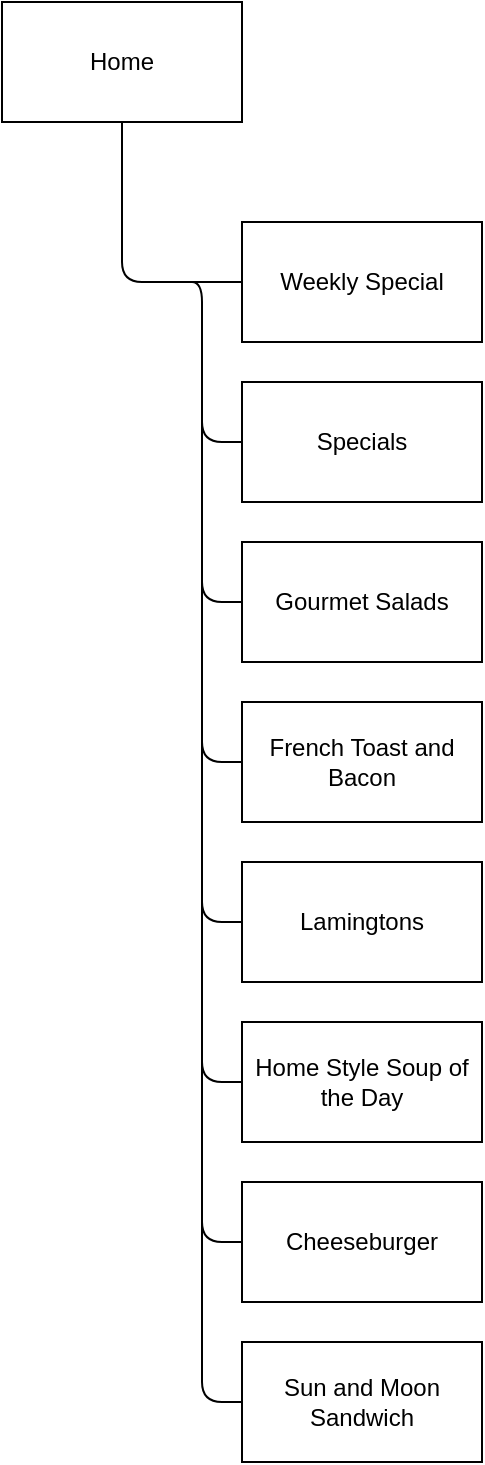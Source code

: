 <mxfile version="14.5.6" type="device"><diagram id="C5RBs43oDa-KdzZeNtuy" name="Page-1"><mxGraphModel dx="1780" dy="620" grid="1" gridSize="10" guides="1" tooltips="1" connect="1" arrows="1" fold="1" page="1" pageScale="1" pageWidth="827" pageHeight="1169" math="0" shadow="0"><root><mxCell id="WIyWlLk6GJQsqaUBKTNV-0"/><mxCell id="WIyWlLk6GJQsqaUBKTNV-1" parent="WIyWlLk6GJQsqaUBKTNV-0"/><mxCell id="7hMIAYupJgHtG9pJNR5O-0" value="Home" style="rounded=0;whiteSpace=wrap;html=1;" parent="WIyWlLk6GJQsqaUBKTNV-1" vertex="1"><mxGeometry x="320" y="60" width="120" height="60" as="geometry"/></mxCell><mxCell id="7hMIAYupJgHtG9pJNR5O-1" value="Weekly Special" style="rounded=0;whiteSpace=wrap;html=1;" parent="WIyWlLk6GJQsqaUBKTNV-1" vertex="1"><mxGeometry x="440" y="170" width="120" height="60" as="geometry"/></mxCell><mxCell id="7hMIAYupJgHtG9pJNR5O-5" value="Gourmet Salads" style="rounded=0;whiteSpace=wrap;html=1;" parent="WIyWlLk6GJQsqaUBKTNV-1" vertex="1"><mxGeometry x="440" y="330" width="120" height="60" as="geometry"/></mxCell><mxCell id="7hMIAYupJgHtG9pJNR5O-6" value="Lamingtons" style="rounded=0;whiteSpace=wrap;html=1;" parent="WIyWlLk6GJQsqaUBKTNV-1" vertex="1"><mxGeometry x="440" y="490" width="120" height="60" as="geometry"/></mxCell><mxCell id="7hMIAYupJgHtG9pJNR5O-7" value="French Toast and Bacon" style="rounded=0;whiteSpace=wrap;html=1;" parent="WIyWlLk6GJQsqaUBKTNV-1" vertex="1"><mxGeometry x="440" y="410" width="120" height="60" as="geometry"/></mxCell><mxCell id="7hMIAYupJgHtG9pJNR5O-8" value="Home Style Soup of the Day" style="rounded=0;whiteSpace=wrap;html=1;" parent="WIyWlLk6GJQsqaUBKTNV-1" vertex="1"><mxGeometry x="440" y="570" width="120" height="60" as="geometry"/></mxCell><mxCell id="7hMIAYupJgHtG9pJNR5O-9" value="Cheeseburger" style="rounded=0;whiteSpace=wrap;html=1;" parent="WIyWlLk6GJQsqaUBKTNV-1" vertex="1"><mxGeometry x="440" y="650" width="120" height="60" as="geometry"/></mxCell><mxCell id="7hMIAYupJgHtG9pJNR5O-10" value="Sun and Moon Sandwich" style="rounded=0;whiteSpace=wrap;html=1;" parent="WIyWlLk6GJQsqaUBKTNV-1" vertex="1"><mxGeometry x="440" y="730" width="120" height="60" as="geometry"/></mxCell><mxCell id="0s0cKYlP1uFec5MsFst8-0" value="Specials" style="rounded=0;whiteSpace=wrap;html=1;" parent="WIyWlLk6GJQsqaUBKTNV-1" vertex="1"><mxGeometry x="440" y="250" width="120" height="60" as="geometry"/></mxCell><mxCell id="9IdViPpeOraK8I65laPg-4" value="" style="endArrow=none;html=1;exitX=0;exitY=0.5;exitDx=0;exitDy=0;" edge="1" parent="WIyWlLk6GJQsqaUBKTNV-1" source="7hMIAYupJgHtG9pJNR5O-7"><mxGeometry width="50" height="50" relative="1" as="geometry"><mxPoint x="390" y="450" as="sourcePoint"/><mxPoint x="420" y="340" as="targetPoint"/><Array as="points"><mxPoint x="420" y="440"/></Array></mxGeometry></mxCell><mxCell id="9IdViPpeOraK8I65laPg-5" value="" style="endArrow=none;html=1;exitX=0;exitY=0.5;exitDx=0;exitDy=0;" edge="1" parent="WIyWlLk6GJQsqaUBKTNV-1" source="7hMIAYupJgHtG9pJNR5O-6"><mxGeometry width="50" height="50" relative="1" as="geometry"><mxPoint x="500" y="480" as="sourcePoint"/><mxPoint x="420" y="430" as="targetPoint"/><Array as="points"><mxPoint x="420" y="520"/></Array></mxGeometry></mxCell><mxCell id="9IdViPpeOraK8I65laPg-6" value="" style="endArrow=none;html=1;exitX=0;exitY=0.5;exitDx=0;exitDy=0;" edge="1" parent="WIyWlLk6GJQsqaUBKTNV-1" source="7hMIAYupJgHtG9pJNR5O-10"><mxGeometry width="50" height="50" relative="1" as="geometry"><mxPoint x="500" y="680" as="sourcePoint"/><mxPoint x="420" y="670" as="targetPoint"/><Array as="points"><mxPoint x="420" y="760"/></Array></mxGeometry></mxCell><mxCell id="9IdViPpeOraK8I65laPg-7" value="" style="endArrow=none;html=1;exitX=0;exitY=0.5;exitDx=0;exitDy=0;" edge="1" parent="WIyWlLk6GJQsqaUBKTNV-1" source="7hMIAYupJgHtG9pJNR5O-9"><mxGeometry width="50" height="50" relative="1" as="geometry"><mxPoint x="500" y="680" as="sourcePoint"/><mxPoint x="420" y="590" as="targetPoint"/><Array as="points"><mxPoint x="420" y="680"/></Array></mxGeometry></mxCell><mxCell id="9IdViPpeOraK8I65laPg-8" value="" style="endArrow=none;html=1;exitX=0;exitY=0.5;exitDx=0;exitDy=0;" edge="1" parent="WIyWlLk6GJQsqaUBKTNV-1" source="7hMIAYupJgHtG9pJNR5O-8"><mxGeometry width="50" height="50" relative="1" as="geometry"><mxPoint x="500" y="680" as="sourcePoint"/><mxPoint x="420" y="510" as="targetPoint"/><Array as="points"><mxPoint x="420" y="600"/></Array></mxGeometry></mxCell><mxCell id="9IdViPpeOraK8I65laPg-10" value="" style="endArrow=none;html=1;entryX=0.5;entryY=1;entryDx=0;entryDy=0;exitX=0;exitY=0.5;exitDx=0;exitDy=0;" edge="1" parent="WIyWlLk6GJQsqaUBKTNV-1" source="7hMIAYupJgHtG9pJNR5O-1" target="7hMIAYupJgHtG9pJNR5O-0"><mxGeometry width="50" height="50" relative="1" as="geometry"><mxPoint x="300" y="280" as="sourcePoint"/><mxPoint x="350" y="230" as="targetPoint"/><Array as="points"><mxPoint x="380" y="200"/></Array></mxGeometry></mxCell><mxCell id="9IdViPpeOraK8I65laPg-11" value="" style="endArrow=none;html=1;exitX=0;exitY=0.5;exitDx=0;exitDy=0;" edge="1" parent="WIyWlLk6GJQsqaUBKTNV-1" source="7hMIAYupJgHtG9pJNR5O-5"><mxGeometry width="50" height="50" relative="1" as="geometry"><mxPoint x="300" y="280" as="sourcePoint"/><mxPoint x="420" y="270" as="targetPoint"/><Array as="points"><mxPoint x="420" y="360"/></Array></mxGeometry></mxCell><mxCell id="9IdViPpeOraK8I65laPg-12" value="" style="endArrow=none;html=1;exitX=0;exitY=0.5;exitDx=0;exitDy=0;" edge="1" parent="WIyWlLk6GJQsqaUBKTNV-1" source="0s0cKYlP1uFec5MsFst8-0"><mxGeometry width="50" height="50" relative="1" as="geometry"><mxPoint x="300" y="280" as="sourcePoint"/><mxPoint x="410" y="200" as="targetPoint"/><Array as="points"><mxPoint x="420" y="280"/><mxPoint x="420" y="200"/></Array></mxGeometry></mxCell></root></mxGraphModel></diagram></mxfile>